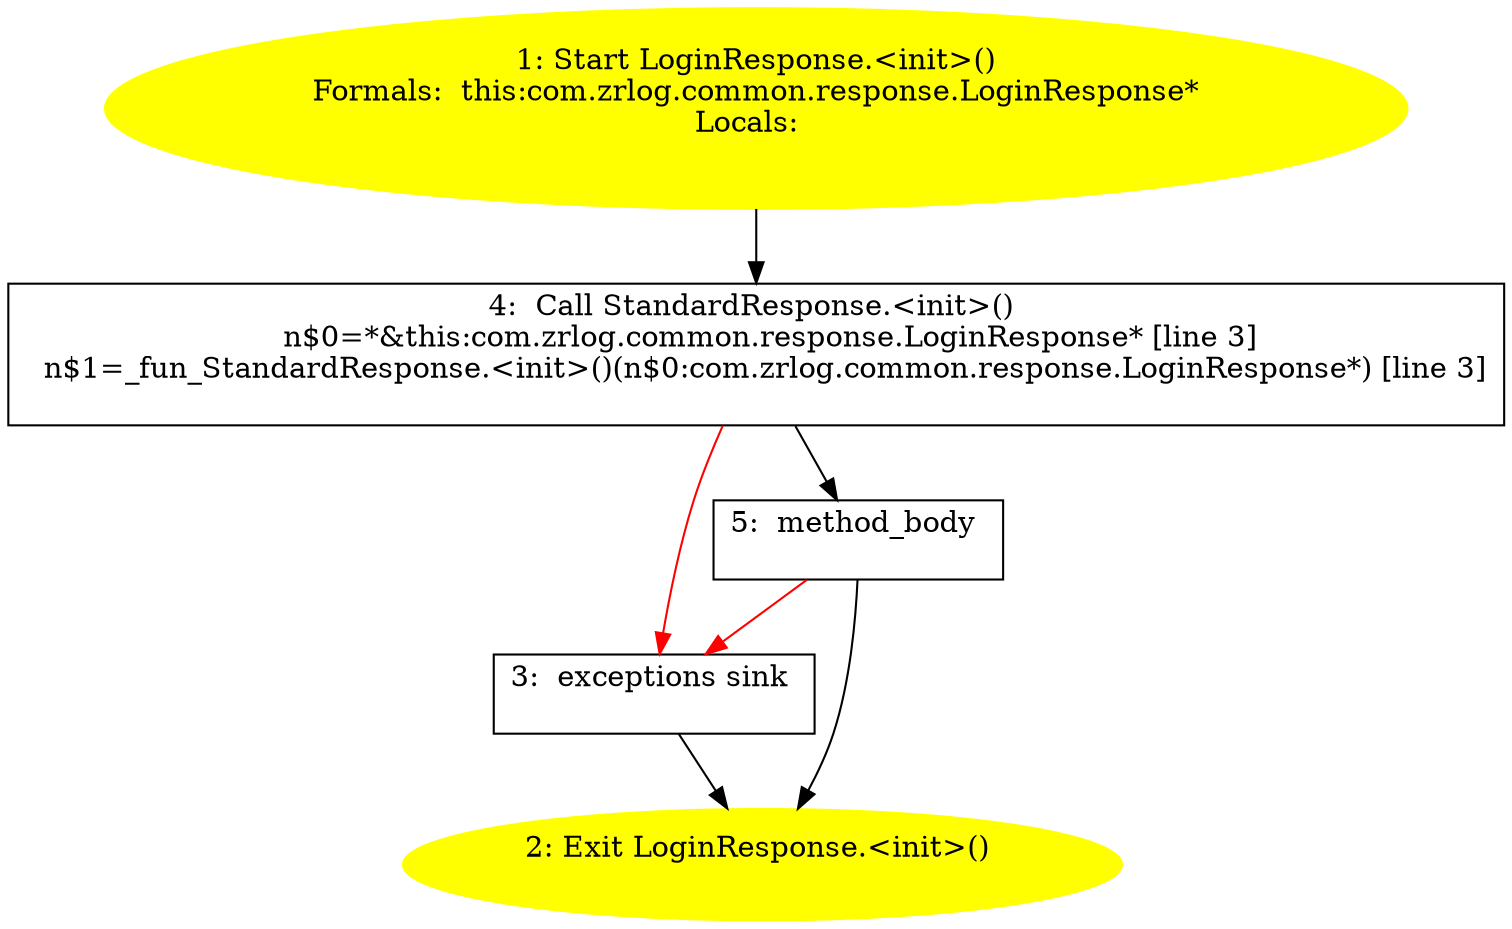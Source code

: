 /* @generated */
digraph cfg {
"com.zrlog.common.response.LoginResponse.<init>().d4ac22316878a1eb5084d929e8ab3b49_1" [label="1: Start LoginResponse.<init>()\nFormals:  this:com.zrlog.common.response.LoginResponse*\nLocals:  \n  " color=yellow style=filled]
	

	 "com.zrlog.common.response.LoginResponse.<init>().d4ac22316878a1eb5084d929e8ab3b49_1" -> "com.zrlog.common.response.LoginResponse.<init>().d4ac22316878a1eb5084d929e8ab3b49_4" ;
"com.zrlog.common.response.LoginResponse.<init>().d4ac22316878a1eb5084d929e8ab3b49_2" [label="2: Exit LoginResponse.<init>() \n  " color=yellow style=filled]
	

"com.zrlog.common.response.LoginResponse.<init>().d4ac22316878a1eb5084d929e8ab3b49_3" [label="3:  exceptions sink \n  " shape="box"]
	

	 "com.zrlog.common.response.LoginResponse.<init>().d4ac22316878a1eb5084d929e8ab3b49_3" -> "com.zrlog.common.response.LoginResponse.<init>().d4ac22316878a1eb5084d929e8ab3b49_2" ;
"com.zrlog.common.response.LoginResponse.<init>().d4ac22316878a1eb5084d929e8ab3b49_4" [label="4:  Call StandardResponse.<init>() \n   n$0=*&this:com.zrlog.common.response.LoginResponse* [line 3]\n  n$1=_fun_StandardResponse.<init>()(n$0:com.zrlog.common.response.LoginResponse*) [line 3]\n " shape="box"]
	

	 "com.zrlog.common.response.LoginResponse.<init>().d4ac22316878a1eb5084d929e8ab3b49_4" -> "com.zrlog.common.response.LoginResponse.<init>().d4ac22316878a1eb5084d929e8ab3b49_5" ;
	 "com.zrlog.common.response.LoginResponse.<init>().d4ac22316878a1eb5084d929e8ab3b49_4" -> "com.zrlog.common.response.LoginResponse.<init>().d4ac22316878a1eb5084d929e8ab3b49_3" [color="red" ];
"com.zrlog.common.response.LoginResponse.<init>().d4ac22316878a1eb5084d929e8ab3b49_5" [label="5:  method_body \n  " shape="box"]
	

	 "com.zrlog.common.response.LoginResponse.<init>().d4ac22316878a1eb5084d929e8ab3b49_5" -> "com.zrlog.common.response.LoginResponse.<init>().d4ac22316878a1eb5084d929e8ab3b49_2" ;
	 "com.zrlog.common.response.LoginResponse.<init>().d4ac22316878a1eb5084d929e8ab3b49_5" -> "com.zrlog.common.response.LoginResponse.<init>().d4ac22316878a1eb5084d929e8ab3b49_3" [color="red" ];
}

